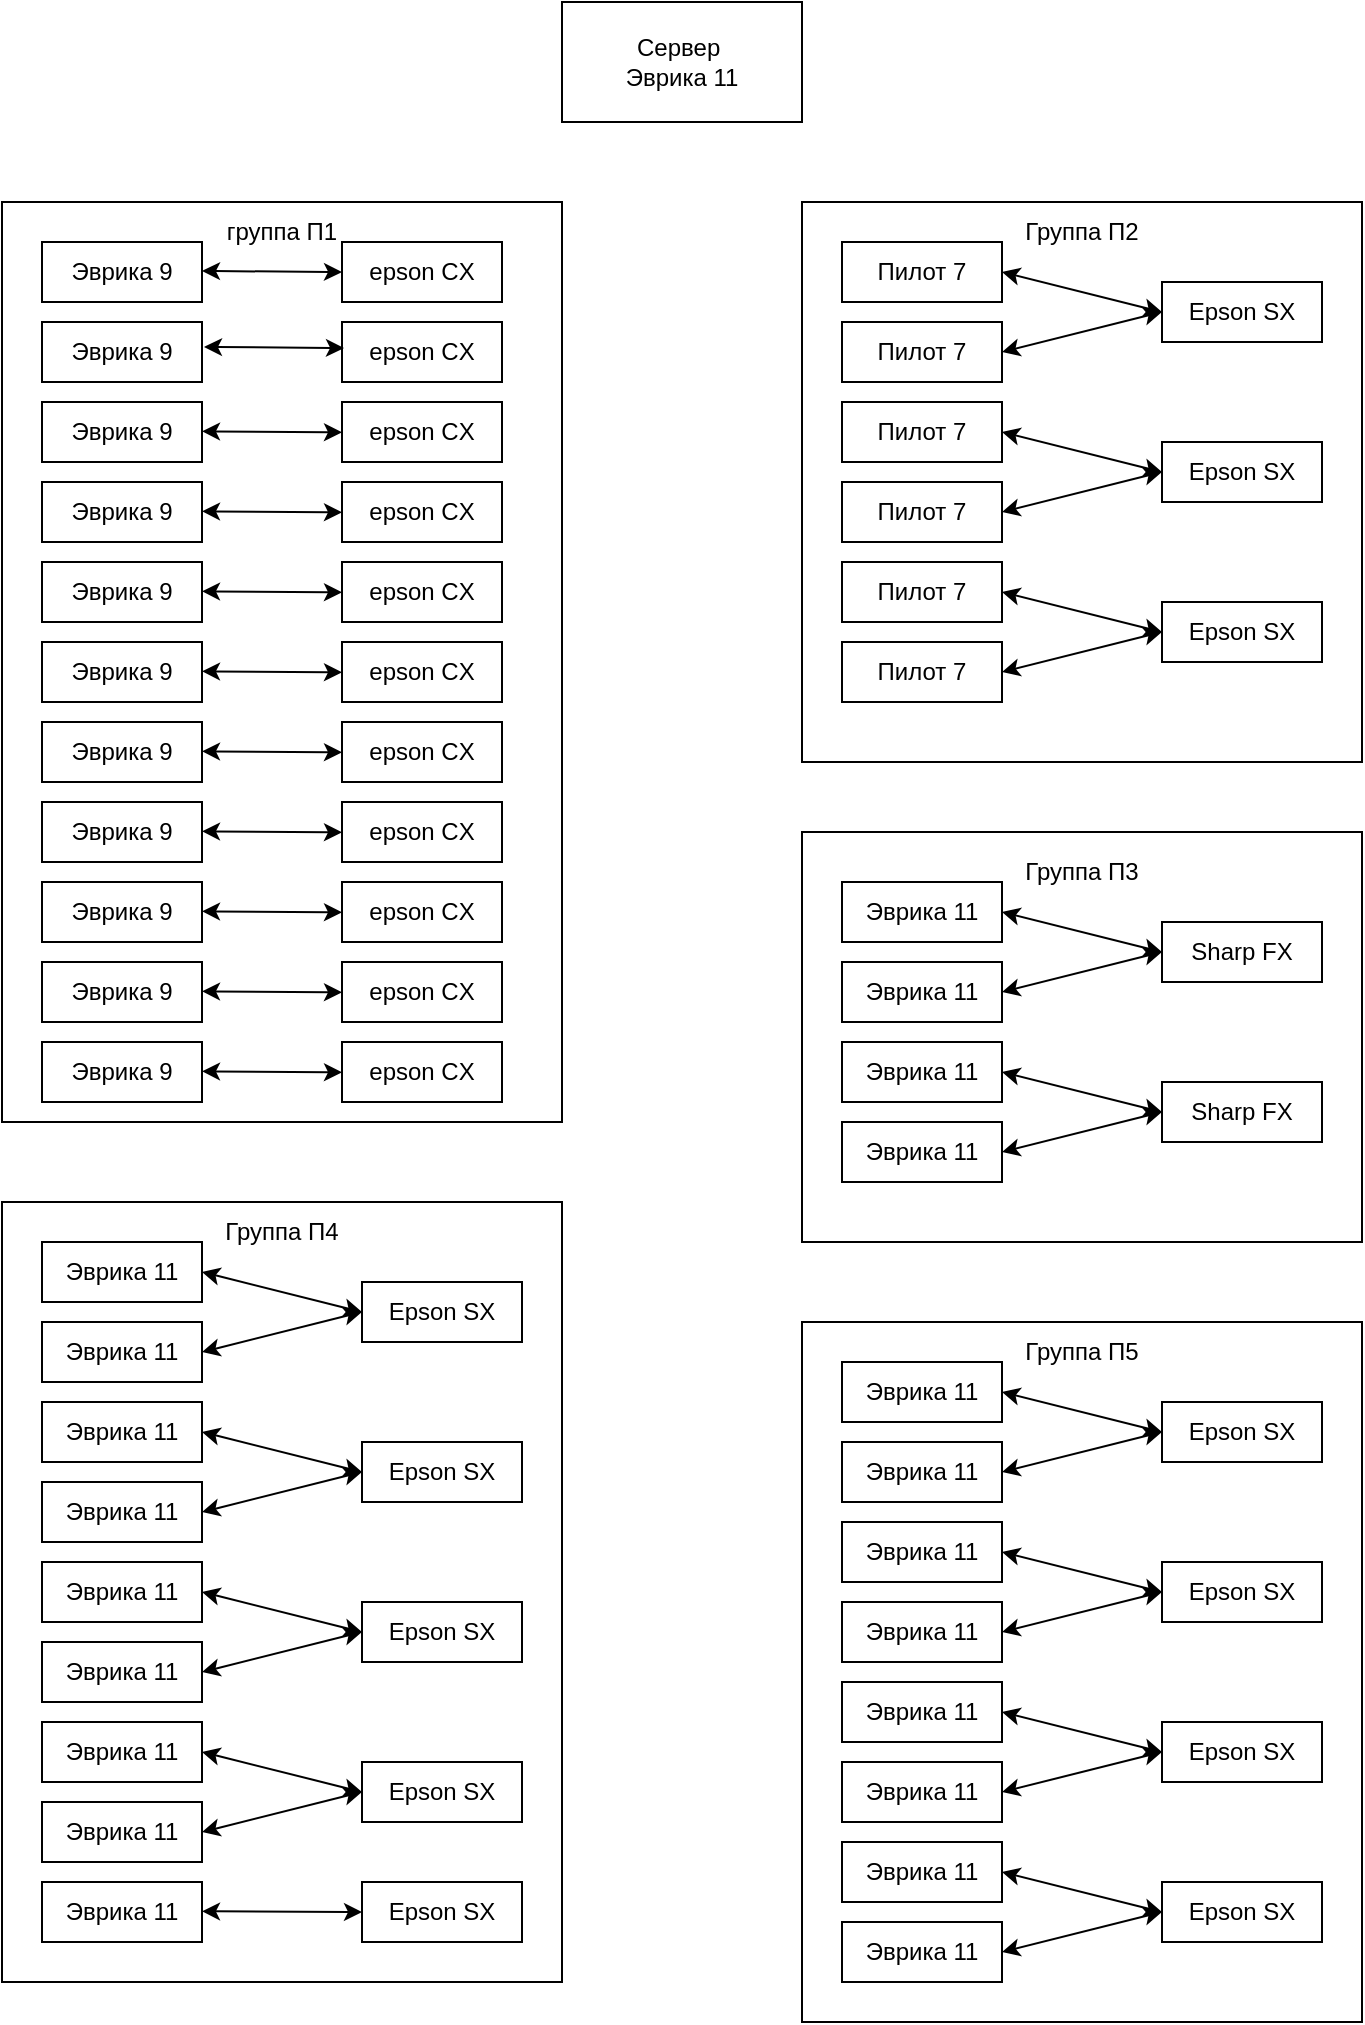<mxfile version="20.8.20" type="device"><diagram name="Page-1" id="cQY_6nvBTwOxFIZZVSRD"><mxGraphModel dx="954" dy="675" grid="1" gridSize="10" guides="1" tooltips="1" connect="1" arrows="1" fold="1" page="1" pageScale="1" pageWidth="827" pageHeight="1169" math="0" shadow="0"><root><mxCell id="0"/><mxCell id="1" parent="0"/><mxCell id="Dg9zF2Ume9i-oO9ng2XR-1" value="Сервер&amp;nbsp;&lt;br&gt;Эврика 11" style="rounded=0;whiteSpace=wrap;html=1;" vertex="1" parent="1"><mxGeometry x="360" y="20" width="120" height="60" as="geometry"/></mxCell><mxCell id="Dg9zF2Ume9i-oO9ng2XR-2" value="" style="rounded=0;whiteSpace=wrap;html=1;" vertex="1" parent="1"><mxGeometry x="80" y="120" width="280" height="460" as="geometry"/></mxCell><mxCell id="Dg9zF2Ume9i-oO9ng2XR-5" value="epson CX" style="rounded=0;whiteSpace=wrap;html=1;" vertex="1" parent="1"><mxGeometry x="250" y="140" width="80" height="30" as="geometry"/></mxCell><mxCell id="Dg9zF2Ume9i-oO9ng2XR-12" value="Эврика 9" style="rounded=0;whiteSpace=wrap;html=1;" vertex="1" parent="1"><mxGeometry x="100" y="140" width="80" height="30" as="geometry"/></mxCell><mxCell id="Dg9zF2Ume9i-oO9ng2XR-28" value="группа П1" style="text;html=1;strokeColor=none;fillColor=none;align=center;verticalAlign=middle;whiteSpace=wrap;rounded=0;" vertex="1" parent="1"><mxGeometry x="190" y="120" width="60" height="30" as="geometry"/></mxCell><mxCell id="Dg9zF2Ume9i-oO9ng2XR-30" value="Эврика 9" style="rounded=0;whiteSpace=wrap;html=1;" vertex="1" parent="1"><mxGeometry x="100" y="180" width="80" height="30" as="geometry"/></mxCell><mxCell id="Dg9zF2Ume9i-oO9ng2XR-31" value="Эврика 9" style="rounded=0;whiteSpace=wrap;html=1;" vertex="1" parent="1"><mxGeometry x="100" y="220" width="80" height="30" as="geometry"/></mxCell><mxCell id="Dg9zF2Ume9i-oO9ng2XR-32" value="Эврика 9" style="rounded=0;whiteSpace=wrap;html=1;" vertex="1" parent="1"><mxGeometry x="100" y="260" width="80" height="30" as="geometry"/></mxCell><mxCell id="Dg9zF2Ume9i-oO9ng2XR-33" value="Эврика 9" style="rounded=0;whiteSpace=wrap;html=1;" vertex="1" parent="1"><mxGeometry x="100" y="300" width="80" height="30" as="geometry"/></mxCell><mxCell id="Dg9zF2Ume9i-oO9ng2XR-34" value="Эврика 9" style="rounded=0;whiteSpace=wrap;html=1;" vertex="1" parent="1"><mxGeometry x="100" y="340" width="80" height="30" as="geometry"/></mxCell><mxCell id="Dg9zF2Ume9i-oO9ng2XR-35" value="Эврика 9" style="rounded=0;whiteSpace=wrap;html=1;" vertex="1" parent="1"><mxGeometry x="100" y="380" width="80" height="30" as="geometry"/></mxCell><mxCell id="Dg9zF2Ume9i-oO9ng2XR-36" value="Эврика 9" style="rounded=0;whiteSpace=wrap;html=1;" vertex="1" parent="1"><mxGeometry x="100" y="420" width="80" height="30" as="geometry"/></mxCell><mxCell id="Dg9zF2Ume9i-oO9ng2XR-37" value="Эврика 9" style="rounded=0;whiteSpace=wrap;html=1;" vertex="1" parent="1"><mxGeometry x="100" y="460" width="80" height="30" as="geometry"/></mxCell><mxCell id="Dg9zF2Ume9i-oO9ng2XR-38" value="Эврика 9" style="rounded=0;whiteSpace=wrap;html=1;" vertex="1" parent="1"><mxGeometry x="100" y="500" width="80" height="30" as="geometry"/></mxCell><mxCell id="Dg9zF2Ume9i-oO9ng2XR-39" value="Эврика 9" style="rounded=0;whiteSpace=wrap;html=1;" vertex="1" parent="1"><mxGeometry x="100" y="540" width="80" height="30" as="geometry"/></mxCell><mxCell id="Dg9zF2Ume9i-oO9ng2XR-40" value="epson CX" style="rounded=0;whiteSpace=wrap;html=1;" vertex="1" parent="1"><mxGeometry x="250" y="180" width="80" height="30" as="geometry"/></mxCell><mxCell id="Dg9zF2Ume9i-oO9ng2XR-41" value="epson CX" style="rounded=0;whiteSpace=wrap;html=1;" vertex="1" parent="1"><mxGeometry x="250" y="220" width="80" height="30" as="geometry"/></mxCell><mxCell id="Dg9zF2Ume9i-oO9ng2XR-42" value="epson CX" style="rounded=0;whiteSpace=wrap;html=1;" vertex="1" parent="1"><mxGeometry x="250" y="300" width="80" height="30" as="geometry"/></mxCell><mxCell id="Dg9zF2Ume9i-oO9ng2XR-43" value="epson CX" style="rounded=0;whiteSpace=wrap;html=1;" vertex="1" parent="1"><mxGeometry x="250" y="260" width="80" height="30" as="geometry"/></mxCell><mxCell id="Dg9zF2Ume9i-oO9ng2XR-44" value="epson CX" style="rounded=0;whiteSpace=wrap;html=1;" vertex="1" parent="1"><mxGeometry x="250" y="340" width="80" height="30" as="geometry"/></mxCell><mxCell id="Dg9zF2Ume9i-oO9ng2XR-45" value="epson CX" style="rounded=0;whiteSpace=wrap;html=1;" vertex="1" parent="1"><mxGeometry x="250" y="380" width="80" height="30" as="geometry"/></mxCell><mxCell id="Dg9zF2Ume9i-oO9ng2XR-46" value="epson CX" style="rounded=0;whiteSpace=wrap;html=1;" vertex="1" parent="1"><mxGeometry x="250" y="420" width="80" height="30" as="geometry"/></mxCell><mxCell id="Dg9zF2Ume9i-oO9ng2XR-47" value="epson CX" style="rounded=0;whiteSpace=wrap;html=1;" vertex="1" parent="1"><mxGeometry x="250" y="460" width="80" height="30" as="geometry"/></mxCell><mxCell id="Dg9zF2Ume9i-oO9ng2XR-48" value="epson CX" style="rounded=0;whiteSpace=wrap;html=1;" vertex="1" parent="1"><mxGeometry x="250" y="500" width="80" height="30" as="geometry"/></mxCell><mxCell id="Dg9zF2Ume9i-oO9ng2XR-49" value="epson CX" style="rounded=0;whiteSpace=wrap;html=1;" vertex="1" parent="1"><mxGeometry x="250" y="540" width="80" height="30" as="geometry"/></mxCell><mxCell id="Dg9zF2Ume9i-oO9ng2XR-51" value="" style="endArrow=classic;startArrow=classic;html=1;rounded=0;entryX=0;entryY=0.5;entryDx=0;entryDy=0;" edge="1" parent="1" target="Dg9zF2Ume9i-oO9ng2XR-5"><mxGeometry width="50" height="50" relative="1" as="geometry"><mxPoint x="180" y="154.5" as="sourcePoint"/><mxPoint x="220" y="154.5" as="targetPoint"/></mxGeometry></mxCell><mxCell id="Dg9zF2Ume9i-oO9ng2XR-52" value="" style="endArrow=classic;startArrow=classic;html=1;rounded=0;entryX=0;entryY=0.5;entryDx=0;entryDy=0;" edge="1" parent="1"><mxGeometry width="50" height="50" relative="1" as="geometry"><mxPoint x="181" y="192.5" as="sourcePoint"/><mxPoint x="251" y="193" as="targetPoint"/></mxGeometry></mxCell><mxCell id="Dg9zF2Ume9i-oO9ng2XR-53" value="" style="endArrow=classic;startArrow=classic;html=1;rounded=0;entryX=0;entryY=0.5;entryDx=0;entryDy=0;" edge="1" parent="1"><mxGeometry width="50" height="50" relative="1" as="geometry"><mxPoint x="180" y="234.66" as="sourcePoint"/><mxPoint x="250" y="235.16" as="targetPoint"/></mxGeometry></mxCell><mxCell id="Dg9zF2Ume9i-oO9ng2XR-54" value="" style="endArrow=classic;startArrow=classic;html=1;rounded=0;entryX=0;entryY=0.5;entryDx=0;entryDy=0;" edge="1" parent="1"><mxGeometry width="50" height="50" relative="1" as="geometry"><mxPoint x="180" y="274.66" as="sourcePoint"/><mxPoint x="250" y="275.16" as="targetPoint"/></mxGeometry></mxCell><mxCell id="Dg9zF2Ume9i-oO9ng2XR-55" value="" style="endArrow=classic;startArrow=classic;html=1;rounded=0;entryX=0;entryY=0.5;entryDx=0;entryDy=0;" edge="1" parent="1"><mxGeometry width="50" height="50" relative="1" as="geometry"><mxPoint x="180" y="314.66" as="sourcePoint"/><mxPoint x="250" y="315.16" as="targetPoint"/></mxGeometry></mxCell><mxCell id="Dg9zF2Ume9i-oO9ng2XR-56" value="" style="endArrow=classic;startArrow=classic;html=1;rounded=0;entryX=0;entryY=0.5;entryDx=0;entryDy=0;" edge="1" parent="1"><mxGeometry width="50" height="50" relative="1" as="geometry"><mxPoint x="180" y="354.66" as="sourcePoint"/><mxPoint x="250" y="355.16" as="targetPoint"/></mxGeometry></mxCell><mxCell id="Dg9zF2Ume9i-oO9ng2XR-62" value="" style="endArrow=classic;startArrow=classic;html=1;rounded=0;entryX=0;entryY=0.5;entryDx=0;entryDy=0;" edge="1" parent="1"><mxGeometry width="50" height="50" relative="1" as="geometry"><mxPoint x="180" y="394.66" as="sourcePoint"/><mxPoint x="250" y="395.16" as="targetPoint"/></mxGeometry></mxCell><mxCell id="Dg9zF2Ume9i-oO9ng2XR-63" value="" style="endArrow=classic;startArrow=classic;html=1;rounded=0;entryX=0;entryY=0.5;entryDx=0;entryDy=0;" edge="1" parent="1"><mxGeometry width="50" height="50" relative="1" as="geometry"><mxPoint x="180" y="434.66" as="sourcePoint"/><mxPoint x="250" y="435.16" as="targetPoint"/></mxGeometry></mxCell><mxCell id="Dg9zF2Ume9i-oO9ng2XR-64" value="" style="endArrow=classic;startArrow=classic;html=1;rounded=0;entryX=0;entryY=0.5;entryDx=0;entryDy=0;" edge="1" parent="1"><mxGeometry width="50" height="50" relative="1" as="geometry"><mxPoint x="180" y="474.66" as="sourcePoint"/><mxPoint x="250" y="475.16" as="targetPoint"/></mxGeometry></mxCell><mxCell id="Dg9zF2Ume9i-oO9ng2XR-65" value="" style="endArrow=classic;startArrow=classic;html=1;rounded=0;entryX=0;entryY=0.5;entryDx=0;entryDy=0;" edge="1" parent="1"><mxGeometry width="50" height="50" relative="1" as="geometry"><mxPoint x="180" y="514.66" as="sourcePoint"/><mxPoint x="250" y="515.16" as="targetPoint"/></mxGeometry></mxCell><mxCell id="Dg9zF2Ume9i-oO9ng2XR-68" value="" style="endArrow=classic;startArrow=classic;html=1;rounded=0;entryX=0;entryY=0.5;entryDx=0;entryDy=0;" edge="1" parent="1"><mxGeometry width="50" height="50" relative="1" as="geometry"><mxPoint x="180" y="554.66" as="sourcePoint"/><mxPoint x="250" y="555.16" as="targetPoint"/></mxGeometry></mxCell><mxCell id="Dg9zF2Ume9i-oO9ng2XR-70" value="" style="rounded=0;whiteSpace=wrap;html=1;" vertex="1" parent="1"><mxGeometry x="480" y="120" width="280" height="280" as="geometry"/></mxCell><mxCell id="Dg9zF2Ume9i-oO9ng2XR-71" value="Пилот 7" style="rounded=0;whiteSpace=wrap;html=1;" vertex="1" parent="1"><mxGeometry x="500" y="140" width="80" height="30" as="geometry"/></mxCell><mxCell id="Dg9zF2Ume9i-oO9ng2XR-72" value="Пилот 7" style="rounded=0;whiteSpace=wrap;html=1;" vertex="1" parent="1"><mxGeometry x="500" y="180" width="80" height="30" as="geometry"/></mxCell><mxCell id="Dg9zF2Ume9i-oO9ng2XR-73" value="Пилот 7" style="rounded=0;whiteSpace=wrap;html=1;" vertex="1" parent="1"><mxGeometry x="500" y="220" width="80" height="30" as="geometry"/></mxCell><mxCell id="Dg9zF2Ume9i-oO9ng2XR-74" value="Пилот 7" style="rounded=0;whiteSpace=wrap;html=1;" vertex="1" parent="1"><mxGeometry x="500" y="260" width="80" height="30" as="geometry"/></mxCell><mxCell id="Dg9zF2Ume9i-oO9ng2XR-75" value="Пилот 7" style="rounded=0;whiteSpace=wrap;html=1;" vertex="1" parent="1"><mxGeometry x="500" y="300" width="80" height="30" as="geometry"/></mxCell><mxCell id="Dg9zF2Ume9i-oO9ng2XR-76" value="Пилот 7" style="rounded=0;whiteSpace=wrap;html=1;" vertex="1" parent="1"><mxGeometry x="500" y="340" width="80" height="30" as="geometry"/></mxCell><mxCell id="Dg9zF2Ume9i-oO9ng2XR-78" value="Epson SX" style="rounded=0;whiteSpace=wrap;html=1;" vertex="1" parent="1"><mxGeometry x="660" y="160" width="80" height="30" as="geometry"/></mxCell><mxCell id="Dg9zF2Ume9i-oO9ng2XR-80" value="Epson SX" style="rounded=0;whiteSpace=wrap;html=1;" vertex="1" parent="1"><mxGeometry x="660" y="240" width="80" height="30" as="geometry"/></mxCell><mxCell id="Dg9zF2Ume9i-oO9ng2XR-82" value="Epson SX" style="rounded=0;whiteSpace=wrap;html=1;" vertex="1" parent="1"><mxGeometry x="660" y="320" width="80" height="30" as="geometry"/></mxCell><mxCell id="Dg9zF2Ume9i-oO9ng2XR-88" value="" style="endArrow=classic;startArrow=classic;html=1;rounded=0;entryX=1;entryY=0.5;entryDx=0;entryDy=0;exitX=0;exitY=0.5;exitDx=0;exitDy=0;" edge="1" parent="1" source="Dg9zF2Ume9i-oO9ng2XR-78" target="Dg9zF2Ume9i-oO9ng2XR-71"><mxGeometry width="50" height="50" relative="1" as="geometry"><mxPoint x="440" y="350" as="sourcePoint"/><mxPoint x="490" y="300" as="targetPoint"/></mxGeometry></mxCell><mxCell id="Dg9zF2Ume9i-oO9ng2XR-89" value="" style="endArrow=classic;startArrow=classic;html=1;rounded=0;entryX=1;entryY=0.5;entryDx=0;entryDy=0;exitX=0;exitY=0.5;exitDx=0;exitDy=0;" edge="1" parent="1" source="Dg9zF2Ume9i-oO9ng2XR-78" target="Dg9zF2Ume9i-oO9ng2XR-72"><mxGeometry width="50" height="50" relative="1" as="geometry"><mxPoint x="680" y="230" as="sourcePoint"/><mxPoint x="600" y="210" as="targetPoint"/></mxGeometry></mxCell><mxCell id="Dg9zF2Ume9i-oO9ng2XR-91" value="" style="endArrow=classic;startArrow=classic;html=1;rounded=0;entryX=1;entryY=0.5;entryDx=0;entryDy=0;exitX=0;exitY=0.5;exitDx=0;exitDy=0;" edge="1" parent="1" source="Dg9zF2Ume9i-oO9ng2XR-80" target="Dg9zF2Ume9i-oO9ng2XR-73"><mxGeometry width="50" height="50" relative="1" as="geometry"><mxPoint x="670" y="185" as="sourcePoint"/><mxPoint x="590" y="205" as="targetPoint"/></mxGeometry></mxCell><mxCell id="Dg9zF2Ume9i-oO9ng2XR-92" value="" style="endArrow=classic;startArrow=classic;html=1;rounded=0;entryX=1;entryY=0.5;entryDx=0;entryDy=0;exitX=0;exitY=0.5;exitDx=0;exitDy=0;" edge="1" parent="1" source="Dg9zF2Ume9i-oO9ng2XR-80" target="Dg9zF2Ume9i-oO9ng2XR-74"><mxGeometry width="50" height="50" relative="1" as="geometry"><mxPoint x="680" y="195" as="sourcePoint"/><mxPoint x="600" y="215" as="targetPoint"/></mxGeometry></mxCell><mxCell id="Dg9zF2Ume9i-oO9ng2XR-93" value="" style="endArrow=classic;startArrow=classic;html=1;rounded=0;entryX=1;entryY=0.5;entryDx=0;entryDy=0;exitX=0;exitY=0.5;exitDx=0;exitDy=0;" edge="1" parent="1" source="Dg9zF2Ume9i-oO9ng2XR-82" target="Dg9zF2Ume9i-oO9ng2XR-75"><mxGeometry width="50" height="50" relative="1" as="geometry"><mxPoint x="690" y="205" as="sourcePoint"/><mxPoint x="610" y="225" as="targetPoint"/></mxGeometry></mxCell><mxCell id="Dg9zF2Ume9i-oO9ng2XR-94" value="" style="endArrow=classic;startArrow=classic;html=1;rounded=0;entryX=1;entryY=0.5;entryDx=0;entryDy=0;exitX=0;exitY=0.5;exitDx=0;exitDy=0;" edge="1" parent="1" source="Dg9zF2Ume9i-oO9ng2XR-82" target="Dg9zF2Ume9i-oO9ng2XR-76"><mxGeometry width="50" height="50" relative="1" as="geometry"><mxPoint x="700" y="215" as="sourcePoint"/><mxPoint x="620" y="235" as="targetPoint"/></mxGeometry></mxCell><mxCell id="Dg9zF2Ume9i-oO9ng2XR-95" value="Группа П2" style="text;html=1;strokeColor=none;fillColor=none;align=center;verticalAlign=middle;whiteSpace=wrap;rounded=0;" vertex="1" parent="1"><mxGeometry x="590" y="120" width="60" height="30" as="geometry"/></mxCell><mxCell id="Dg9zF2Ume9i-oO9ng2XR-99" value="" style="rounded=0;whiteSpace=wrap;html=1;" vertex="1" parent="1"><mxGeometry x="480" y="435" width="280" height="205" as="geometry"/></mxCell><mxCell id="Dg9zF2Ume9i-oO9ng2XR-100" value="Эврика 11" style="rounded=0;whiteSpace=wrap;html=1;" vertex="1" parent="1"><mxGeometry x="500" y="460" width="80" height="30" as="geometry"/></mxCell><mxCell id="Dg9zF2Ume9i-oO9ng2XR-101" value="Эврика 11" style="rounded=0;whiteSpace=wrap;html=1;" vertex="1" parent="1"><mxGeometry x="500" y="500" width="80" height="30" as="geometry"/></mxCell><mxCell id="Dg9zF2Ume9i-oO9ng2XR-102" value="Эврика 11" style="rounded=0;whiteSpace=wrap;html=1;" vertex="1" parent="1"><mxGeometry x="500" y="540" width="80" height="30" as="geometry"/></mxCell><mxCell id="Dg9zF2Ume9i-oO9ng2XR-103" value="Эврика 11" style="rounded=0;whiteSpace=wrap;html=1;" vertex="1" parent="1"><mxGeometry x="500" y="580" width="80" height="30" as="geometry"/></mxCell><mxCell id="Dg9zF2Ume9i-oO9ng2XR-106" value="Sharp FX" style="rounded=0;whiteSpace=wrap;html=1;" vertex="1" parent="1"><mxGeometry x="660" y="480" width="80" height="30" as="geometry"/></mxCell><mxCell id="Dg9zF2Ume9i-oO9ng2XR-107" value="Sharp FX" style="rounded=0;whiteSpace=wrap;html=1;" vertex="1" parent="1"><mxGeometry x="660" y="560" width="80" height="30" as="geometry"/></mxCell><mxCell id="Dg9zF2Ume9i-oO9ng2XR-109" value="" style="endArrow=classic;startArrow=classic;html=1;rounded=0;entryX=1;entryY=0.5;entryDx=0;entryDy=0;exitX=0;exitY=0.5;exitDx=0;exitDy=0;" edge="1" parent="1" source="Dg9zF2Ume9i-oO9ng2XR-106" target="Dg9zF2Ume9i-oO9ng2XR-100"><mxGeometry width="50" height="50" relative="1" as="geometry"><mxPoint x="440" y="670" as="sourcePoint"/><mxPoint x="490" y="620" as="targetPoint"/></mxGeometry></mxCell><mxCell id="Dg9zF2Ume9i-oO9ng2XR-110" value="" style="endArrow=classic;startArrow=classic;html=1;rounded=0;entryX=1;entryY=0.5;entryDx=0;entryDy=0;exitX=0;exitY=0.5;exitDx=0;exitDy=0;" edge="1" parent="1" source="Dg9zF2Ume9i-oO9ng2XR-106" target="Dg9zF2Ume9i-oO9ng2XR-101"><mxGeometry width="50" height="50" relative="1" as="geometry"><mxPoint x="680" y="550" as="sourcePoint"/><mxPoint x="600" y="530" as="targetPoint"/></mxGeometry></mxCell><mxCell id="Dg9zF2Ume9i-oO9ng2XR-111" value="" style="endArrow=classic;startArrow=classic;html=1;rounded=0;entryX=1;entryY=0.5;entryDx=0;entryDy=0;exitX=0;exitY=0.5;exitDx=0;exitDy=0;" edge="1" parent="1" source="Dg9zF2Ume9i-oO9ng2XR-107" target="Dg9zF2Ume9i-oO9ng2XR-102"><mxGeometry width="50" height="50" relative="1" as="geometry"><mxPoint x="670" y="505" as="sourcePoint"/><mxPoint x="590" y="525" as="targetPoint"/></mxGeometry></mxCell><mxCell id="Dg9zF2Ume9i-oO9ng2XR-112" value="" style="endArrow=classic;startArrow=classic;html=1;rounded=0;entryX=1;entryY=0.5;entryDx=0;entryDy=0;exitX=0;exitY=0.5;exitDx=0;exitDy=0;" edge="1" parent="1" source="Dg9zF2Ume9i-oO9ng2XR-107" target="Dg9zF2Ume9i-oO9ng2XR-103"><mxGeometry width="50" height="50" relative="1" as="geometry"><mxPoint x="680" y="515" as="sourcePoint"/><mxPoint x="600" y="535" as="targetPoint"/></mxGeometry></mxCell><mxCell id="Dg9zF2Ume9i-oO9ng2XR-115" value="Группа П3" style="text;html=1;strokeColor=none;fillColor=none;align=center;verticalAlign=middle;whiteSpace=wrap;rounded=0;" vertex="1" parent="1"><mxGeometry x="590" y="440" width="60" height="30" as="geometry"/></mxCell><mxCell id="Dg9zF2Ume9i-oO9ng2XR-116" style="edgeStyle=orthogonalEdgeStyle;rounded=0;orthogonalLoop=1;jettySize=auto;html=1;exitX=0.5;exitY=1;exitDx=0;exitDy=0;" edge="1" parent="1" source="Dg9zF2Ume9i-oO9ng2XR-99" target="Dg9zF2Ume9i-oO9ng2XR-99"><mxGeometry relative="1" as="geometry"/></mxCell><mxCell id="Dg9zF2Ume9i-oO9ng2XR-118" value="" style="rounded=0;whiteSpace=wrap;html=1;" vertex="1" parent="1"><mxGeometry x="80" y="620" width="280" height="390" as="geometry"/></mxCell><mxCell id="Dg9zF2Ume9i-oO9ng2XR-119" value="Эврика 11" style="rounded=0;whiteSpace=wrap;html=1;" vertex="1" parent="1"><mxGeometry x="100" y="640" width="80" height="30" as="geometry"/></mxCell><mxCell id="Dg9zF2Ume9i-oO9ng2XR-120" value="Эврика 11" style="rounded=0;whiteSpace=wrap;html=1;" vertex="1" parent="1"><mxGeometry x="100" y="680" width="80" height="30" as="geometry"/></mxCell><mxCell id="Dg9zF2Ume9i-oO9ng2XR-121" value="Эврика 11" style="rounded=0;whiteSpace=wrap;html=1;" vertex="1" parent="1"><mxGeometry x="100" y="720" width="80" height="30" as="geometry"/></mxCell><mxCell id="Dg9zF2Ume9i-oO9ng2XR-122" value="Эврика 11" style="rounded=0;whiteSpace=wrap;html=1;" vertex="1" parent="1"><mxGeometry x="100" y="760" width="80" height="30" as="geometry"/></mxCell><mxCell id="Dg9zF2Ume9i-oO9ng2XR-123" value="Эврика 11" style="rounded=0;whiteSpace=wrap;html=1;" vertex="1" parent="1"><mxGeometry x="100" y="800" width="80" height="30" as="geometry"/></mxCell><mxCell id="Dg9zF2Ume9i-oO9ng2XR-124" value="Эврика 11" style="rounded=0;whiteSpace=wrap;html=1;" vertex="1" parent="1"><mxGeometry x="100" y="840" width="80" height="30" as="geometry"/></mxCell><mxCell id="Dg9zF2Ume9i-oO9ng2XR-125" value="Epson SX" style="rounded=0;whiteSpace=wrap;html=1;" vertex="1" parent="1"><mxGeometry x="260" y="660" width="80" height="30" as="geometry"/></mxCell><mxCell id="Dg9zF2Ume9i-oO9ng2XR-126" value="Epson SX" style="rounded=0;whiteSpace=wrap;html=1;" vertex="1" parent="1"><mxGeometry x="260" y="740" width="80" height="30" as="geometry"/></mxCell><mxCell id="Dg9zF2Ume9i-oO9ng2XR-127" value="Epson SX" style="rounded=0;whiteSpace=wrap;html=1;" vertex="1" parent="1"><mxGeometry x="260" y="820" width="80" height="30" as="geometry"/></mxCell><mxCell id="Dg9zF2Ume9i-oO9ng2XR-128" value="" style="endArrow=classic;startArrow=classic;html=1;rounded=0;entryX=1;entryY=0.5;entryDx=0;entryDy=0;exitX=0;exitY=0.5;exitDx=0;exitDy=0;" edge="1" parent="1" source="Dg9zF2Ume9i-oO9ng2XR-125" target="Dg9zF2Ume9i-oO9ng2XR-119"><mxGeometry width="50" height="50" relative="1" as="geometry"><mxPoint x="40" y="850" as="sourcePoint"/><mxPoint x="90" y="800" as="targetPoint"/></mxGeometry></mxCell><mxCell id="Dg9zF2Ume9i-oO9ng2XR-129" value="" style="endArrow=classic;startArrow=classic;html=1;rounded=0;entryX=1;entryY=0.5;entryDx=0;entryDy=0;exitX=0;exitY=0.5;exitDx=0;exitDy=0;" edge="1" parent="1" source="Dg9zF2Ume9i-oO9ng2XR-125" target="Dg9zF2Ume9i-oO9ng2XR-120"><mxGeometry width="50" height="50" relative="1" as="geometry"><mxPoint x="280" y="730" as="sourcePoint"/><mxPoint x="200" y="710" as="targetPoint"/></mxGeometry></mxCell><mxCell id="Dg9zF2Ume9i-oO9ng2XR-130" value="" style="endArrow=classic;startArrow=classic;html=1;rounded=0;entryX=1;entryY=0.5;entryDx=0;entryDy=0;exitX=0;exitY=0.5;exitDx=0;exitDy=0;" edge="1" parent="1" source="Dg9zF2Ume9i-oO9ng2XR-126" target="Dg9zF2Ume9i-oO9ng2XR-121"><mxGeometry width="50" height="50" relative="1" as="geometry"><mxPoint x="270" y="685" as="sourcePoint"/><mxPoint x="190" y="705" as="targetPoint"/></mxGeometry></mxCell><mxCell id="Dg9zF2Ume9i-oO9ng2XR-131" value="" style="endArrow=classic;startArrow=classic;html=1;rounded=0;entryX=1;entryY=0.5;entryDx=0;entryDy=0;exitX=0;exitY=0.5;exitDx=0;exitDy=0;" edge="1" parent="1" source="Dg9zF2Ume9i-oO9ng2XR-126" target="Dg9zF2Ume9i-oO9ng2XR-122"><mxGeometry width="50" height="50" relative="1" as="geometry"><mxPoint x="280" y="695" as="sourcePoint"/><mxPoint x="200" y="715" as="targetPoint"/></mxGeometry></mxCell><mxCell id="Dg9zF2Ume9i-oO9ng2XR-132" value="" style="endArrow=classic;startArrow=classic;html=1;rounded=0;entryX=1;entryY=0.5;entryDx=0;entryDy=0;exitX=0;exitY=0.5;exitDx=0;exitDy=0;" edge="1" parent="1" source="Dg9zF2Ume9i-oO9ng2XR-127" target="Dg9zF2Ume9i-oO9ng2XR-123"><mxGeometry width="50" height="50" relative="1" as="geometry"><mxPoint x="290" y="705" as="sourcePoint"/><mxPoint x="210" y="725" as="targetPoint"/></mxGeometry></mxCell><mxCell id="Dg9zF2Ume9i-oO9ng2XR-133" value="" style="endArrow=classic;startArrow=classic;html=1;rounded=0;entryX=1;entryY=0.5;entryDx=0;entryDy=0;exitX=0;exitY=0.5;exitDx=0;exitDy=0;" edge="1" parent="1" source="Dg9zF2Ume9i-oO9ng2XR-127" target="Dg9zF2Ume9i-oO9ng2XR-124"><mxGeometry width="50" height="50" relative="1" as="geometry"><mxPoint x="300" y="715" as="sourcePoint"/><mxPoint x="220" y="735" as="targetPoint"/></mxGeometry></mxCell><mxCell id="Dg9zF2Ume9i-oO9ng2XR-134" value="Группа П4" style="text;html=1;strokeColor=none;fillColor=none;align=center;verticalAlign=middle;whiteSpace=wrap;rounded=0;" vertex="1" parent="1"><mxGeometry x="190" y="620" width="60" height="30" as="geometry"/></mxCell><mxCell id="Dg9zF2Ume9i-oO9ng2XR-135" value="Эврика 11" style="rounded=0;whiteSpace=wrap;html=1;" vertex="1" parent="1"><mxGeometry x="100" y="880" width="80" height="30" as="geometry"/></mxCell><mxCell id="Dg9zF2Ume9i-oO9ng2XR-136" value="Эврика 11" style="rounded=0;whiteSpace=wrap;html=1;" vertex="1" parent="1"><mxGeometry x="100" y="920" width="80" height="30" as="geometry"/></mxCell><mxCell id="Dg9zF2Ume9i-oO9ng2XR-137" value="Epson SX" style="rounded=0;whiteSpace=wrap;html=1;" vertex="1" parent="1"><mxGeometry x="260" y="900" width="80" height="30" as="geometry"/></mxCell><mxCell id="Dg9zF2Ume9i-oO9ng2XR-138" value="" style="endArrow=classic;startArrow=classic;html=1;rounded=0;entryX=1;entryY=0.5;entryDx=0;entryDy=0;exitX=0;exitY=0.5;exitDx=0;exitDy=0;" edge="1" parent="1" source="Dg9zF2Ume9i-oO9ng2XR-137" target="Dg9zF2Ume9i-oO9ng2XR-135"><mxGeometry width="50" height="50" relative="1" as="geometry"><mxPoint x="290" y="785" as="sourcePoint"/><mxPoint x="210" y="805" as="targetPoint"/></mxGeometry></mxCell><mxCell id="Dg9zF2Ume9i-oO9ng2XR-139" value="" style="endArrow=classic;startArrow=classic;html=1;rounded=0;entryX=1;entryY=0.5;entryDx=0;entryDy=0;exitX=0;exitY=0.5;exitDx=0;exitDy=0;" edge="1" parent="1" source="Dg9zF2Ume9i-oO9ng2XR-137" target="Dg9zF2Ume9i-oO9ng2XR-136"><mxGeometry width="50" height="50" relative="1" as="geometry"><mxPoint x="300" y="795" as="sourcePoint"/><mxPoint x="220" y="815" as="targetPoint"/></mxGeometry></mxCell><mxCell id="Dg9zF2Ume9i-oO9ng2XR-140" value="Эврика 11" style="rounded=0;whiteSpace=wrap;html=1;" vertex="1" parent="1"><mxGeometry x="100" y="960" width="80" height="30" as="geometry"/></mxCell><mxCell id="Dg9zF2Ume9i-oO9ng2XR-141" value="Epson SX" style="rounded=0;whiteSpace=wrap;html=1;" vertex="1" parent="1"><mxGeometry x="260" y="960" width="80" height="30" as="geometry"/></mxCell><mxCell id="Dg9zF2Ume9i-oO9ng2XR-142" value="" style="endArrow=classic;startArrow=classic;html=1;rounded=0;entryX=0;entryY=0.5;entryDx=0;entryDy=0;" edge="1" parent="1" target="Dg9zF2Ume9i-oO9ng2XR-141"><mxGeometry width="50" height="50" relative="1" as="geometry"><mxPoint x="180" y="974.66" as="sourcePoint"/><mxPoint x="250" y="975.16" as="targetPoint"/></mxGeometry></mxCell><mxCell id="Dg9zF2Ume9i-oO9ng2XR-143" value="" style="rounded=0;whiteSpace=wrap;html=1;" vertex="1" parent="1"><mxGeometry x="480" y="680" width="280" height="350" as="geometry"/></mxCell><mxCell id="Dg9zF2Ume9i-oO9ng2XR-144" value="Эврика 11" style="rounded=0;whiteSpace=wrap;html=1;" vertex="1" parent="1"><mxGeometry x="500" y="700" width="80" height="30" as="geometry"/></mxCell><mxCell id="Dg9zF2Ume9i-oO9ng2XR-145" value="Эврика 11" style="rounded=0;whiteSpace=wrap;html=1;" vertex="1" parent="1"><mxGeometry x="500" y="740" width="80" height="30" as="geometry"/></mxCell><mxCell id="Dg9zF2Ume9i-oO9ng2XR-146" value="Эврика 11" style="rounded=0;whiteSpace=wrap;html=1;" vertex="1" parent="1"><mxGeometry x="500" y="780" width="80" height="30" as="geometry"/></mxCell><mxCell id="Dg9zF2Ume9i-oO9ng2XR-147" value="Эврика 11" style="rounded=0;whiteSpace=wrap;html=1;" vertex="1" parent="1"><mxGeometry x="500" y="820" width="80" height="30" as="geometry"/></mxCell><mxCell id="Dg9zF2Ume9i-oO9ng2XR-148" value="Эврика 11" style="rounded=0;whiteSpace=wrap;html=1;" vertex="1" parent="1"><mxGeometry x="500" y="860" width="80" height="30" as="geometry"/></mxCell><mxCell id="Dg9zF2Ume9i-oO9ng2XR-149" value="Эврика 11" style="rounded=0;whiteSpace=wrap;html=1;" vertex="1" parent="1"><mxGeometry x="500" y="900" width="80" height="30" as="geometry"/></mxCell><mxCell id="Dg9zF2Ume9i-oO9ng2XR-150" value="Epson SX" style="rounded=0;whiteSpace=wrap;html=1;" vertex="1" parent="1"><mxGeometry x="660" y="720" width="80" height="30" as="geometry"/></mxCell><mxCell id="Dg9zF2Ume9i-oO9ng2XR-151" value="Epson SX" style="rounded=0;whiteSpace=wrap;html=1;" vertex="1" parent="1"><mxGeometry x="660" y="800" width="80" height="30" as="geometry"/></mxCell><mxCell id="Dg9zF2Ume9i-oO9ng2XR-152" value="Epson SX" style="rounded=0;whiteSpace=wrap;html=1;" vertex="1" parent="1"><mxGeometry x="660" y="880" width="80" height="30" as="geometry"/></mxCell><mxCell id="Dg9zF2Ume9i-oO9ng2XR-153" value="" style="endArrow=classic;startArrow=classic;html=1;rounded=0;entryX=1;entryY=0.5;entryDx=0;entryDy=0;exitX=0;exitY=0.5;exitDx=0;exitDy=0;" edge="1" parent="1" source="Dg9zF2Ume9i-oO9ng2XR-150" target="Dg9zF2Ume9i-oO9ng2XR-144"><mxGeometry width="50" height="50" relative="1" as="geometry"><mxPoint x="440" y="910" as="sourcePoint"/><mxPoint x="490" y="860" as="targetPoint"/></mxGeometry></mxCell><mxCell id="Dg9zF2Ume9i-oO9ng2XR-154" value="" style="endArrow=classic;startArrow=classic;html=1;rounded=0;entryX=1;entryY=0.5;entryDx=0;entryDy=0;exitX=0;exitY=0.5;exitDx=0;exitDy=0;" edge="1" parent="1" source="Dg9zF2Ume9i-oO9ng2XR-150" target="Dg9zF2Ume9i-oO9ng2XR-145"><mxGeometry width="50" height="50" relative="1" as="geometry"><mxPoint x="680" y="790" as="sourcePoint"/><mxPoint x="600" y="770" as="targetPoint"/></mxGeometry></mxCell><mxCell id="Dg9zF2Ume9i-oO9ng2XR-155" value="" style="endArrow=classic;startArrow=classic;html=1;rounded=0;entryX=1;entryY=0.5;entryDx=0;entryDy=0;exitX=0;exitY=0.5;exitDx=0;exitDy=0;" edge="1" parent="1" source="Dg9zF2Ume9i-oO9ng2XR-151" target="Dg9zF2Ume9i-oO9ng2XR-146"><mxGeometry width="50" height="50" relative="1" as="geometry"><mxPoint x="670" y="745" as="sourcePoint"/><mxPoint x="590" y="765" as="targetPoint"/></mxGeometry></mxCell><mxCell id="Dg9zF2Ume9i-oO9ng2XR-156" value="" style="endArrow=classic;startArrow=classic;html=1;rounded=0;entryX=1;entryY=0.5;entryDx=0;entryDy=0;exitX=0;exitY=0.5;exitDx=0;exitDy=0;" edge="1" parent="1" source="Dg9zF2Ume9i-oO9ng2XR-151" target="Dg9zF2Ume9i-oO9ng2XR-147"><mxGeometry width="50" height="50" relative="1" as="geometry"><mxPoint x="680" y="755" as="sourcePoint"/><mxPoint x="600" y="775" as="targetPoint"/></mxGeometry></mxCell><mxCell id="Dg9zF2Ume9i-oO9ng2XR-157" value="" style="endArrow=classic;startArrow=classic;html=1;rounded=0;entryX=1;entryY=0.5;entryDx=0;entryDy=0;exitX=0;exitY=0.5;exitDx=0;exitDy=0;" edge="1" parent="1" source="Dg9zF2Ume9i-oO9ng2XR-152" target="Dg9zF2Ume9i-oO9ng2XR-148"><mxGeometry width="50" height="50" relative="1" as="geometry"><mxPoint x="690" y="765" as="sourcePoint"/><mxPoint x="610" y="785" as="targetPoint"/></mxGeometry></mxCell><mxCell id="Dg9zF2Ume9i-oO9ng2XR-158" value="" style="endArrow=classic;startArrow=classic;html=1;rounded=0;entryX=1;entryY=0.5;entryDx=0;entryDy=0;exitX=0;exitY=0.5;exitDx=0;exitDy=0;" edge="1" parent="1" source="Dg9zF2Ume9i-oO9ng2XR-152" target="Dg9zF2Ume9i-oO9ng2XR-149"><mxGeometry width="50" height="50" relative="1" as="geometry"><mxPoint x="700" y="775" as="sourcePoint"/><mxPoint x="620" y="795" as="targetPoint"/></mxGeometry></mxCell><mxCell id="Dg9zF2Ume9i-oO9ng2XR-159" value="Группа П5" style="text;html=1;strokeColor=none;fillColor=none;align=center;verticalAlign=middle;whiteSpace=wrap;rounded=0;" vertex="1" parent="1"><mxGeometry x="590" y="680" width="60" height="30" as="geometry"/></mxCell><mxCell id="Dg9zF2Ume9i-oO9ng2XR-160" value="Эврика 11" style="rounded=0;whiteSpace=wrap;html=1;" vertex="1" parent="1"><mxGeometry x="500" y="940" width="80" height="30" as="geometry"/></mxCell><mxCell id="Dg9zF2Ume9i-oO9ng2XR-161" value="Эврика 11" style="rounded=0;whiteSpace=wrap;html=1;" vertex="1" parent="1"><mxGeometry x="500" y="980" width="80" height="30" as="geometry"/></mxCell><mxCell id="Dg9zF2Ume9i-oO9ng2XR-162" value="Epson SX" style="rounded=0;whiteSpace=wrap;html=1;" vertex="1" parent="1"><mxGeometry x="660" y="960" width="80" height="30" as="geometry"/></mxCell><mxCell id="Dg9zF2Ume9i-oO9ng2XR-163" value="" style="endArrow=classic;startArrow=classic;html=1;rounded=0;entryX=1;entryY=0.5;entryDx=0;entryDy=0;exitX=0;exitY=0.5;exitDx=0;exitDy=0;" edge="1" parent="1" source="Dg9zF2Ume9i-oO9ng2XR-162" target="Dg9zF2Ume9i-oO9ng2XR-160"><mxGeometry width="50" height="50" relative="1" as="geometry"><mxPoint x="690" y="845" as="sourcePoint"/><mxPoint x="610" y="865" as="targetPoint"/></mxGeometry></mxCell><mxCell id="Dg9zF2Ume9i-oO9ng2XR-164" value="" style="endArrow=classic;startArrow=classic;html=1;rounded=0;entryX=1;entryY=0.5;entryDx=0;entryDy=0;exitX=0;exitY=0.5;exitDx=0;exitDy=0;" edge="1" parent="1" source="Dg9zF2Ume9i-oO9ng2XR-162" target="Dg9zF2Ume9i-oO9ng2XR-161"><mxGeometry width="50" height="50" relative="1" as="geometry"><mxPoint x="700" y="855" as="sourcePoint"/><mxPoint x="620" y="875" as="targetPoint"/></mxGeometry></mxCell></root></mxGraphModel></diagram></mxfile>